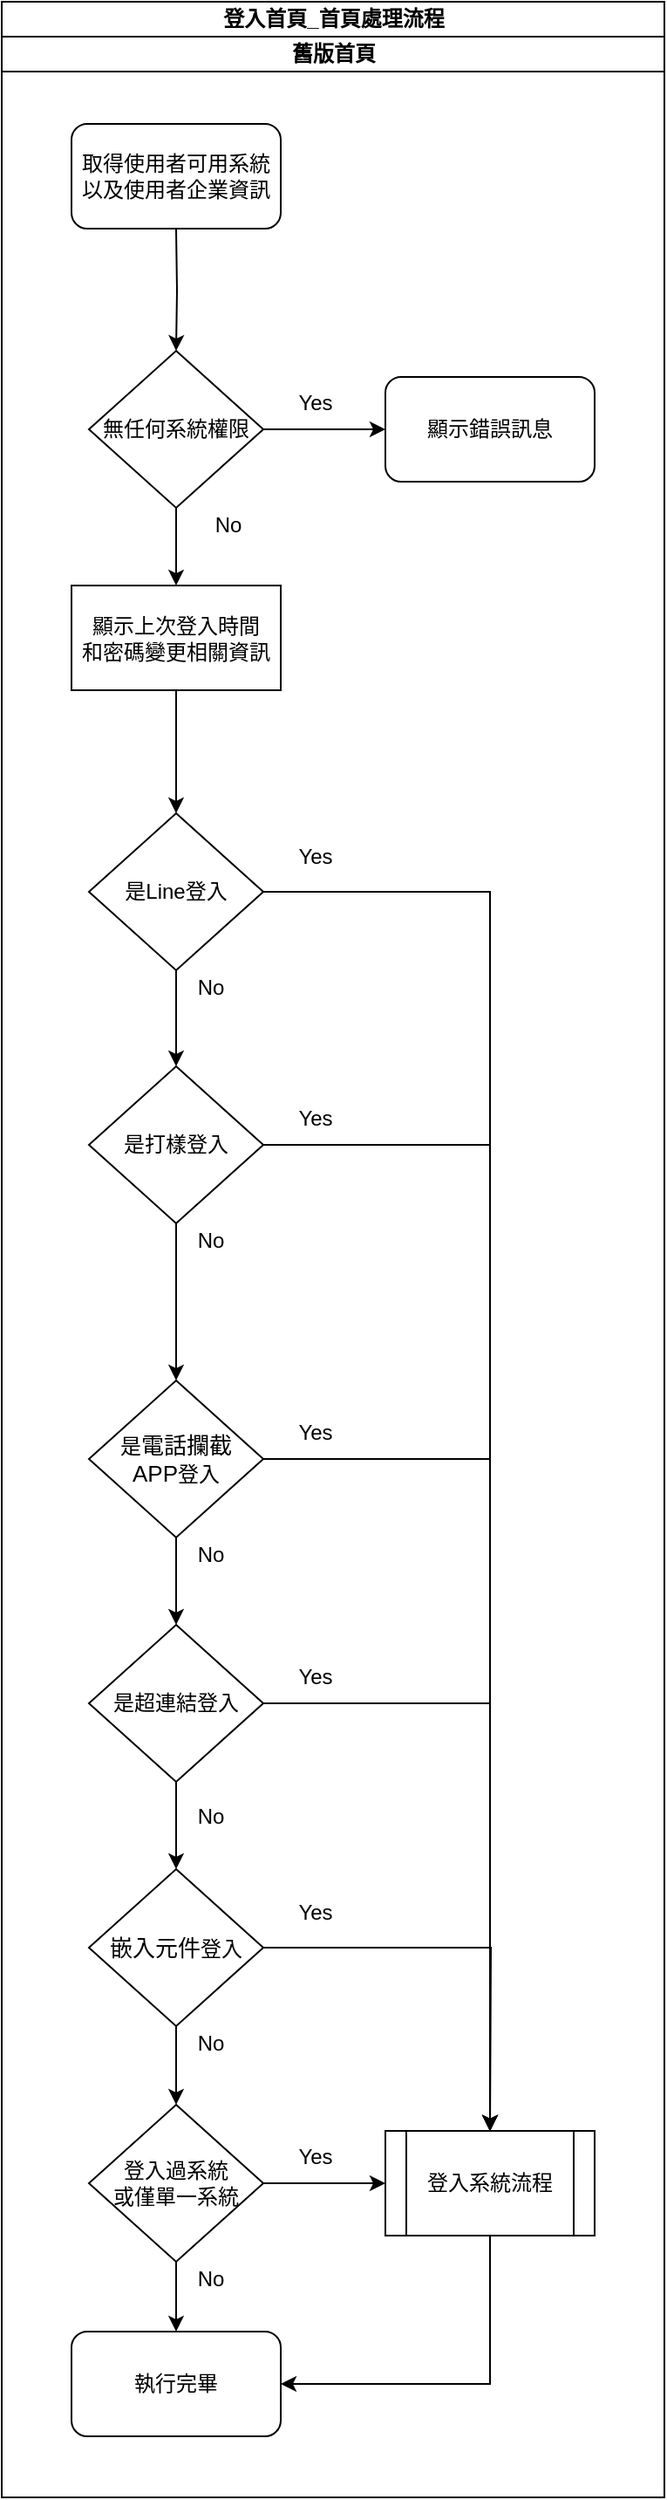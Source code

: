 <mxfile version="13.6.2" type="device" pages="2"><diagram id="DBNIm4RQtqN3EiLKd3di" name="登入首頁_首頁處理流程"><mxGraphModel dx="852" dy="494" grid="1" gridSize="10" guides="1" tooltips="1" connect="1" arrows="1" fold="1" page="1" pageScale="1" pageWidth="827" pageHeight="1169" math="0" shadow="0"><root><mxCell id="YN8yXt4G-sDqWlNucA8r-0"/><mxCell id="YN8yXt4G-sDqWlNucA8r-1" parent="YN8yXt4G-sDqWlNucA8r-0"/><mxCell id="rchO1sw4keq08kEXQglX-0" value="登入首頁_首頁處理流程" style="swimlane;html=1;childLayout=stackLayout;resizeParent=1;resizeParentMax=0;startSize=20;" vertex="1" parent="YN8yXt4G-sDqWlNucA8r-1"><mxGeometry x="110" y="30" width="380" height="1430" as="geometry"/></mxCell><mxCell id="rchO1sw4keq08kEXQglX-1" value="舊版首頁" style="swimlane;html=1;startSize=20;" vertex="1" parent="rchO1sw4keq08kEXQglX-0"><mxGeometry y="20" width="380" height="1410" as="geometry"/></mxCell><mxCell id="rchO1sw4keq08kEXQglX-4" style="edgeStyle=orthogonalEdgeStyle;rounded=0;orthogonalLoop=1;jettySize=auto;html=1;" edge="1" parent="rchO1sw4keq08kEXQglX-1" source="rchO1sw4keq08kEXQglX-6" target="rchO1sw4keq08kEXQglX-31"><mxGeometry relative="1" as="geometry"><mxPoint x="280" y="1065" as="targetPoint"/></mxGeometry></mxCell><mxCell id="rchO1sw4keq08kEXQglX-5" style="edgeStyle=orthogonalEdgeStyle;rounded=0;orthogonalLoop=1;jettySize=auto;html=1;" edge="1" parent="rchO1sw4keq08kEXQglX-1" source="rchO1sw4keq08kEXQglX-6" target="rchO1sw4keq08kEXQglX-27"><mxGeometry relative="1" as="geometry"/></mxCell><mxCell id="rchO1sw4keq08kEXQglX-11" style="edgeStyle=orthogonalEdgeStyle;rounded=0;orthogonalLoop=1;jettySize=auto;html=1;" edge="1" parent="rchO1sw4keq08kEXQglX-1" source="rchO1sw4keq08kEXQglX-12" target="rchO1sw4keq08kEXQglX-44"><mxGeometry relative="1" as="geometry"/></mxCell><mxCell id="rchO1sw4keq08kEXQglX-13" style="edgeStyle=orthogonalEdgeStyle;rounded=0;orthogonalLoop=1;jettySize=auto;html=1;" edge="1" parent="rchO1sw4keq08kEXQglX-1" source="rchO1sw4keq08kEXQglX-14" target="rchO1sw4keq08kEXQglX-16"><mxGeometry relative="1" as="geometry"/></mxCell><mxCell id="rchO1sw4keq08kEXQglX-45" value="" style="edgeStyle=orthogonalEdgeStyle;rounded=0;orthogonalLoop=1;jettySize=auto;html=1;" edge="1" parent="rchO1sw4keq08kEXQglX-1" source="rchO1sw4keq08kEXQglX-12" target="rchO1sw4keq08kEXQglX-14"><mxGeometry relative="1" as="geometry"/></mxCell><mxCell id="rchO1sw4keq08kEXQglX-50" style="edgeStyle=orthogonalEdgeStyle;rounded=0;orthogonalLoop=1;jettySize=auto;html=1;" edge="1" parent="rchO1sw4keq08kEXQglX-1" source="rchO1sw4keq08kEXQglX-16" target="rchO1sw4keq08kEXQglX-49"><mxGeometry relative="1" as="geometry"/></mxCell><mxCell id="rchO1sw4keq08kEXQglX-16" value="是Line登入" style="rhombus;whiteSpace=wrap;html=1;" vertex="1" parent="rchO1sw4keq08kEXQglX-1"><mxGeometry x="50" y="445" width="100" height="90" as="geometry"/></mxCell><mxCell id="rchO1sw4keq08kEXQglX-51" style="edgeStyle=orthogonalEdgeStyle;rounded=0;orthogonalLoop=1;jettySize=auto;html=1;" edge="1" parent="rchO1sw4keq08kEXQglX-1" source="rchO1sw4keq08kEXQglX-49" target="rchO1sw4keq08kEXQglX-6"><mxGeometry relative="1" as="geometry"/></mxCell><mxCell id="rchO1sw4keq08kEXQglX-52" style="edgeStyle=orthogonalEdgeStyle;rounded=0;orthogonalLoop=1;jettySize=auto;html=1;" edge="1" parent="rchO1sw4keq08kEXQglX-1" source="rchO1sw4keq08kEXQglX-49" target="rchO1sw4keq08kEXQglX-31"><mxGeometry relative="1" as="geometry"/></mxCell><mxCell id="rchO1sw4keq08kEXQglX-49" value="是打樣登入" style="rhombus;whiteSpace=wrap;html=1;" vertex="1" parent="rchO1sw4keq08kEXQglX-1"><mxGeometry x="50" y="590" width="100" height="90" as="geometry"/></mxCell><mxCell id="rchO1sw4keq08kEXQglX-54" value="No" style="text;html=1;strokeColor=none;fillColor=none;align=center;verticalAlign=middle;whiteSpace=wrap;rounded=0;" vertex="1" parent="rchO1sw4keq08kEXQglX-1"><mxGeometry x="100" y="535" width="40" height="20" as="geometry"/></mxCell><mxCell id="rchO1sw4keq08kEXQglX-36" value="No" style="text;html=1;strokeColor=none;fillColor=none;align=center;verticalAlign=middle;whiteSpace=wrap;rounded=0;" vertex="1" parent="rchO1sw4keq08kEXQglX-1"><mxGeometry x="100" y="680" width="40" height="20" as="geometry"/></mxCell><mxCell id="rchO1sw4keq08kEXQglX-53" value="Yes" style="text;html=1;strokeColor=none;fillColor=none;align=center;verticalAlign=middle;whiteSpace=wrap;rounded=0;" vertex="1" parent="rchO1sw4keq08kEXQglX-1"><mxGeometry x="160" y="610" width="40" height="20" as="geometry"/></mxCell><mxCell id="rchO1sw4keq08kEXQglX-39" value="Yes" style="text;html=1;strokeColor=none;fillColor=none;align=center;verticalAlign=middle;whiteSpace=wrap;rounded=0;" vertex="1" parent="rchO1sw4keq08kEXQglX-1"><mxGeometry x="160" y="460" width="40" height="20" as="geometry"/></mxCell><mxCell id="rchO1sw4keq08kEXQglX-44" value="顯示錯誤訊息" style="rounded=1;whiteSpace=wrap;html=1;" vertex="1" parent="rchO1sw4keq08kEXQglX-1"><mxGeometry x="220" y="195" width="120" height="60" as="geometry"/></mxCell><mxCell id="rchO1sw4keq08kEXQglX-41" value="Yes" style="text;html=1;strokeColor=none;fillColor=none;align=center;verticalAlign=middle;whiteSpace=wrap;rounded=0;" vertex="1" parent="rchO1sw4keq08kEXQglX-1"><mxGeometry x="160" y="200" width="40" height="20" as="geometry"/></mxCell><mxCell id="rchO1sw4keq08kEXQglX-38" value="No" style="text;html=1;strokeColor=none;fillColor=none;align=center;verticalAlign=middle;whiteSpace=wrap;rounded=0;" vertex="1" parent="rchO1sw4keq08kEXQglX-1"><mxGeometry x="110" y="270" width="40" height="20" as="geometry"/></mxCell><mxCell id="rchO1sw4keq08kEXQglX-14" value="&lt;span&gt;顯示上次登入時間&lt;/span&gt;&lt;br&gt;&lt;span&gt;和密碼變更相關資訊&lt;/span&gt;" style="whiteSpace=wrap;html=1;" vertex="1" parent="rchO1sw4keq08kEXQglX-1"><mxGeometry x="40" y="314.5" width="120" height="60" as="geometry"/></mxCell><mxCell id="rchO1sw4keq08kEXQglX-12" value="無任何系統權限" style="rhombus;whiteSpace=wrap;html=1;" vertex="1" parent="rchO1sw4keq08kEXQglX-1"><mxGeometry x="50" y="180" width="100" height="90" as="geometry"/></mxCell><mxCell id="rchO1sw4keq08kEXQglX-6" value="是&lt;span style=&quot;font-family: &amp;#34;verdana&amp;#34; , &amp;#34;arial&amp;#34; , &amp;#34;bitstream vera sans&amp;#34; , &amp;#34;helvetica&amp;#34; , sans-serif ; font-size: 13px ; text-align: left ; background-color: rgb(255 , 255 , 255)&quot;&gt;電話攔截&lt;br&gt;APP&lt;/span&gt;登入" style="rhombus;whiteSpace=wrap;html=1;" vertex="1" parent="rchO1sw4keq08kEXQglX-1"><mxGeometry x="50" y="770" width="100" height="90" as="geometry"/></mxCell><mxCell id="rchO1sw4keq08kEXQglX-9" style="edgeStyle=orthogonalEdgeStyle;rounded=0;orthogonalLoop=1;jettySize=auto;html=1;" edge="1" parent="rchO1sw4keq08kEXQglX-1" target="rchO1sw4keq08kEXQglX-12"><mxGeometry relative="1" as="geometry"><mxPoint x="100" y="110" as="sourcePoint"/><mxPoint x="100" y="160" as="targetPoint"/></mxGeometry></mxCell><mxCell id="rchO1sw4keq08kEXQglX-15" style="edgeStyle=orthogonalEdgeStyle;rounded=0;orthogonalLoop=1;jettySize=auto;html=1;" edge="1" parent="rchO1sw4keq08kEXQglX-1" source="rchO1sw4keq08kEXQglX-16" target="rchO1sw4keq08kEXQglX-31"><mxGeometry relative="1" as="geometry"><mxPoint x="280" y="1065" as="targetPoint"/></mxGeometry></mxCell><mxCell id="rchO1sw4keq08kEXQglX-17" style="edgeStyle=orthogonalEdgeStyle;rounded=0;orthogonalLoop=1;jettySize=auto;html=1;" edge="1" parent="rchO1sw4keq08kEXQglX-1" source="rchO1sw4keq08kEXQglX-19" target="rchO1sw4keq08kEXQglX-22"><mxGeometry relative="1" as="geometry"/></mxCell><mxCell id="rchO1sw4keq08kEXQglX-18" style="edgeStyle=orthogonalEdgeStyle;rounded=0;orthogonalLoop=1;jettySize=auto;html=1;" edge="1" parent="rchO1sw4keq08kEXQglX-1" source="rchO1sw4keq08kEXQglX-19"><mxGeometry relative="1" as="geometry"><mxPoint x="280" y="1200" as="targetPoint"/></mxGeometry></mxCell><mxCell id="rchO1sw4keq08kEXQglX-19" value="&lt;span style=&quot;font-family: &amp;#34;verdana&amp;#34; , &amp;#34;arial&amp;#34; , &amp;#34;bitstream vera sans&amp;#34; , &amp;#34;helvetica&amp;#34; , sans-serif ; font-size: 13px ; text-align: left ; background-color: rgb(255 , 255 , 255)&quot;&gt;嵌入元件&lt;/span&gt;&lt;span&gt;登入&lt;/span&gt;" style="rhombus;whiteSpace=wrap;html=1;" vertex="1" parent="rchO1sw4keq08kEXQglX-1"><mxGeometry x="50" y="1050" width="100" height="90" as="geometry"/></mxCell><mxCell id="rchO1sw4keq08kEXQglX-20" style="edgeStyle=orthogonalEdgeStyle;rounded=0;orthogonalLoop=1;jettySize=auto;html=1;" edge="1" parent="rchO1sw4keq08kEXQglX-1" source="rchO1sw4keq08kEXQglX-22"><mxGeometry relative="1" as="geometry"><mxPoint x="220" y="1230" as="targetPoint"/></mxGeometry></mxCell><mxCell id="rchO1sw4keq08kEXQglX-21" style="edgeStyle=orthogonalEdgeStyle;rounded=0;orthogonalLoop=1;jettySize=auto;html=1;" edge="1" parent="rchO1sw4keq08kEXQglX-1" source="rchO1sw4keq08kEXQglX-22" target="rchO1sw4keq08kEXQglX-23"><mxGeometry relative="1" as="geometry"/></mxCell><mxCell id="rchO1sw4keq08kEXQglX-22" value="登入過系統&lt;br&gt;或僅單一系統" style="rhombus;whiteSpace=wrap;html=1;" vertex="1" parent="rchO1sw4keq08kEXQglX-1"><mxGeometry x="50" y="1185" width="100" height="90" as="geometry"/></mxCell><mxCell id="rchO1sw4keq08kEXQglX-23" value="執行完畢" style="rounded=1;whiteSpace=wrap;html=1;" vertex="1" parent="rchO1sw4keq08kEXQglX-1"><mxGeometry x="40" y="1315" width="120" height="60" as="geometry"/></mxCell><mxCell id="rchO1sw4keq08kEXQglX-24" style="edgeStyle=orthogonalEdgeStyle;rounded=0;orthogonalLoop=1;jettySize=auto;html=1;entryX=1;entryY=0.5;entryDx=0;entryDy=0;exitX=0.5;exitY=1;exitDx=0;exitDy=0;" edge="1" parent="rchO1sw4keq08kEXQglX-1" source="rchO1sw4keq08kEXQglX-31" target="rchO1sw4keq08kEXQglX-23"><mxGeometry relative="1" as="geometry"/></mxCell><mxCell id="rchO1sw4keq08kEXQglX-25" style="edgeStyle=orthogonalEdgeStyle;rounded=0;orthogonalLoop=1;jettySize=auto;html=1;" edge="1" parent="rchO1sw4keq08kEXQglX-1" source="rchO1sw4keq08kEXQglX-27" target="rchO1sw4keq08kEXQglX-19"><mxGeometry relative="1" as="geometry"/></mxCell><mxCell id="rchO1sw4keq08kEXQglX-26" style="edgeStyle=orthogonalEdgeStyle;rounded=0;orthogonalLoop=1;jettySize=auto;html=1;" edge="1" parent="rchO1sw4keq08kEXQglX-1" source="rchO1sw4keq08kEXQglX-27" target="rchO1sw4keq08kEXQglX-31"><mxGeometry relative="1" as="geometry"/></mxCell><mxCell id="rchO1sw4keq08kEXQglX-27" value="是超連結登入" style="rhombus;whiteSpace=wrap;html=1;" vertex="1" parent="rchO1sw4keq08kEXQglX-1"><mxGeometry x="50" y="910" width="100" height="90" as="geometry"/></mxCell><mxCell id="rchO1sw4keq08kEXQglX-28" value="No" style="text;html=1;strokeColor=none;fillColor=none;align=center;verticalAlign=middle;whiteSpace=wrap;rounded=0;" vertex="1" parent="rchO1sw4keq08kEXQglX-1"><mxGeometry x="100" y="860" width="40" height="20" as="geometry"/></mxCell><mxCell id="rchO1sw4keq08kEXQglX-29" value="No" style="text;html=1;strokeColor=none;fillColor=none;align=center;verticalAlign=middle;whiteSpace=wrap;rounded=0;" vertex="1" parent="rchO1sw4keq08kEXQglX-1"><mxGeometry x="100" y="1010" width="40" height="20" as="geometry"/></mxCell><mxCell id="rchO1sw4keq08kEXQglX-30" value="Yes" style="text;html=1;strokeColor=none;fillColor=none;align=center;verticalAlign=middle;whiteSpace=wrap;rounded=0;" vertex="1" parent="rchO1sw4keq08kEXQglX-1"><mxGeometry x="160" y="930" width="40" height="20" as="geometry"/></mxCell><mxCell id="rchO1sw4keq08kEXQglX-31" value="登入系統流程" style="shape=process;whiteSpace=wrap;html=1;backgroundOutline=1;" vertex="1" parent="rchO1sw4keq08kEXQglX-1"><mxGeometry x="220" y="1200" width="120" height="60" as="geometry"/></mxCell><mxCell id="rchO1sw4keq08kEXQglX-32" value="Yes" style="text;html=1;strokeColor=none;fillColor=none;align=center;verticalAlign=middle;whiteSpace=wrap;rounded=0;" vertex="1" parent="rchO1sw4keq08kEXQglX-1"><mxGeometry x="160" y="1065" width="40" height="20" as="geometry"/></mxCell><mxCell id="rchO1sw4keq08kEXQglX-33" value="Yes" style="text;html=1;strokeColor=none;fillColor=none;align=center;verticalAlign=middle;whiteSpace=wrap;rounded=0;" vertex="1" parent="rchO1sw4keq08kEXQglX-1"><mxGeometry x="160" y="1205" width="40" height="20" as="geometry"/></mxCell><mxCell id="rchO1sw4keq08kEXQglX-34" value="No" style="text;html=1;strokeColor=none;fillColor=none;align=center;verticalAlign=middle;whiteSpace=wrap;rounded=0;" vertex="1" parent="rchO1sw4keq08kEXQglX-1"><mxGeometry x="100" y="1275" width="40" height="20" as="geometry"/></mxCell><mxCell id="rchO1sw4keq08kEXQglX-35" value="No" style="text;html=1;strokeColor=none;fillColor=none;align=center;verticalAlign=middle;whiteSpace=wrap;rounded=0;" vertex="1" parent="rchO1sw4keq08kEXQglX-1"><mxGeometry x="100" y="1140" width="40" height="20" as="geometry"/></mxCell><mxCell id="rchO1sw4keq08kEXQglX-37" value="&lt;span&gt;取得使用者可用系統以及使用者企業資訊&lt;/span&gt;" style="rounded=1;whiteSpace=wrap;html=1;" vertex="1" parent="rchO1sw4keq08kEXQglX-1"><mxGeometry x="40" y="50" width="120" height="60" as="geometry"/></mxCell><mxCell id="rchO1sw4keq08kEXQglX-42" value="Yes" style="text;html=1;strokeColor=none;fillColor=none;align=center;verticalAlign=middle;whiteSpace=wrap;rounded=0;" vertex="1" parent="rchO1sw4keq08kEXQglX-1"><mxGeometry x="160" y="790" width="40" height="20" as="geometry"/></mxCell></root></mxGraphModel></diagram><diagram id="j-Wvoab4doJvO_UsJodN" name="登入系統_首頁處理流程"><mxGraphModel dx="1679" dy="1663" grid="1" gridSize="10" guides="1" tooltips="1" connect="1" arrows="1" fold="1" page="1" pageScale="1" pageWidth="827" pageHeight="1169" math="0" shadow="0"><root><mxCell id="0"/><mxCell id="1" parent="0"/><mxCell id="uIBUR9z51FZOrzrUDUqg-1" value="登入系統" style="swimlane;html=1;childLayout=stackLayout;resizeParent=1;resizeParentMax=0;startSize=20;" vertex="1" parent="1"><mxGeometry x="-530" y="-90" width="370" height="1360" as="geometry"/></mxCell><mxCell id="uIBUR9z51FZOrzrUDUqg-2" value="新版首頁" style="swimlane;html=1;startSize=20;" vertex="1" parent="uIBUR9z51FZOrzrUDUqg-1"><mxGeometry y="20" width="370" height="1340" as="geometry"/></mxCell><mxCell id="uIBUR9z51FZOrzrUDUqg-3" style="edgeStyle=orthogonalEdgeStyle;rounded=0;orthogonalLoop=1;jettySize=auto;html=1;" edge="1" parent="uIBUR9z51FZOrzrUDUqg-2" source="uIBUR9z51FZOrzrUDUqg-23" target="uIBUR9z51FZOrzrUDUqg-45"><mxGeometry relative="1" as="geometry"><mxPoint x="270" y="970" as="targetPoint"/></mxGeometry></mxCell><mxCell id="uIBUR9z51FZOrzrUDUqg-4" style="edgeStyle=orthogonalEdgeStyle;rounded=0;orthogonalLoop=1;jettySize=auto;html=1;" edge="1" parent="uIBUR9z51FZOrzrUDUqg-2" source="uIBUR9z51FZOrzrUDUqg-24" target="uIBUR9z51FZOrzrUDUqg-45"><mxGeometry relative="1" as="geometry"><mxPoint x="270" y="970" as="targetPoint"/></mxGeometry></mxCell><mxCell id="uIBUR9z51FZOrzrUDUqg-5" style="edgeStyle=orthogonalEdgeStyle;rounded=0;orthogonalLoop=1;jettySize=auto;html=1;" edge="1" parent="uIBUR9z51FZOrzrUDUqg-2" source="uIBUR9z51FZOrzrUDUqg-25" target="uIBUR9z51FZOrzrUDUqg-45"><mxGeometry relative="1" as="geometry"><mxPoint x="270" y="970" as="targetPoint"/></mxGeometry></mxCell><mxCell id="uIBUR9z51FZOrzrUDUqg-6" style="edgeStyle=orthogonalEdgeStyle;rounded=0;orthogonalLoop=1;jettySize=auto;html=1;" edge="1" parent="uIBUR9z51FZOrzrUDUqg-2" source="uIBUR9z51FZOrzrUDUqg-20" target="uIBUR9z51FZOrzrUDUqg-27"><mxGeometry relative="1" as="geometry"><mxPoint x="100" y="180" as="targetPoint"/><mxPoint x="100" y="250" as="sourcePoint"/></mxGeometry></mxCell><mxCell id="uIBUR9z51FZOrzrUDUqg-9" value="" style="edgeStyle=orthogonalEdgeStyle;rounded=0;orthogonalLoop=1;jettySize=auto;html=1;" edge="1" parent="uIBUR9z51FZOrzrUDUqg-2" source="uIBUR9z51FZOrzrUDUqg-25" target="uIBUR9z51FZOrzrUDUqg-24"><mxGeometry relative="1" as="geometry"/></mxCell><mxCell id="uIBUR9z51FZOrzrUDUqg-10" value="" style="edgeStyle=orthogonalEdgeStyle;rounded=0;orthogonalLoop=1;jettySize=auto;html=1;" edge="1" parent="uIBUR9z51FZOrzrUDUqg-2" source="uIBUR9z51FZOrzrUDUqg-24" target="uIBUR9z51FZOrzrUDUqg-23"><mxGeometry relative="1" as="geometry"/></mxCell><mxCell id="uIBUR9z51FZOrzrUDUqg-11" style="edgeStyle=orthogonalEdgeStyle;rounded=0;orthogonalLoop=1;jettySize=auto;html=1;" edge="1" parent="uIBUR9z51FZOrzrUDUqg-2" source="uIBUR9z51FZOrzrUDUqg-17" target="uIBUR9z51FZOrzrUDUqg-21"><mxGeometry relative="1" as="geometry"/></mxCell><mxCell id="uIBUR9z51FZOrzrUDUqg-12" style="edgeStyle=orthogonalEdgeStyle;rounded=0;orthogonalLoop=1;jettySize=auto;html=1;" edge="1" parent="uIBUR9z51FZOrzrUDUqg-2" source="uIBUR9z51FZOrzrUDUqg-17" target="uIBUR9z51FZOrzrUDUqg-45"><mxGeometry relative="1" as="geometry"/></mxCell><mxCell id="uIBUR9z51FZOrzrUDUqg-13" style="edgeStyle=orthogonalEdgeStyle;rounded=0;orthogonalLoop=1;jettySize=auto;html=1;" edge="1" parent="uIBUR9z51FZOrzrUDUqg-2" source="uIBUR9z51FZOrzrUDUqg-21"><mxGeometry relative="1" as="geometry"><mxPoint x="100" y="1259" as="targetPoint"/></mxGeometry></mxCell><mxCell id="uIBUR9z51FZOrzrUDUqg-14" style="edgeStyle=orthogonalEdgeStyle;rounded=0;orthogonalLoop=1;jettySize=auto;html=1;" edge="1" parent="uIBUR9z51FZOrzrUDUqg-2" source="uIBUR9z51FZOrzrUDUqg-21"><mxGeometry relative="1" as="geometry"><mxPoint x="210" y="1189" as="targetPoint"/></mxGeometry></mxCell><mxCell id="uIBUR9z51FZOrzrUDUqg-15" style="edgeStyle=orthogonalEdgeStyle;rounded=0;orthogonalLoop=1;jettySize=auto;html=1;entryX=1;entryY=0.5;entryDx=0;entryDy=0;exitX=0.5;exitY=1;exitDx=0;exitDy=0;" edge="1" parent="uIBUR9z51FZOrzrUDUqg-2" source="uIBUR9z51FZOrzrUDUqg-45" target="uIBUR9z51FZOrzrUDUqg-22"><mxGeometry relative="1" as="geometry"/></mxCell><mxCell id="uIBUR9z51FZOrzrUDUqg-17" value="登入系統&lt;br&gt;啟動表單" style="rhombus;whiteSpace=wrap;html=1;rounded=0;" vertex="1" parent="uIBUR9z51FZOrzrUDUqg-2"><mxGeometry x="60" y="1019" width="80" height="80" as="geometry"/></mxCell><mxCell id="uIBUR9z51FZOrzrUDUqg-20" value="&lt;span&gt;依使用者權限取得表單清單以及系統相關設定資訊&lt;/span&gt;" style="rounded=1;whiteSpace=wrap;html=1;" vertex="1" parent="uIBUR9z51FZOrzrUDUqg-2"><mxGeometry x="40" y="60" width="120" height="60" as="geometry"/></mxCell><mxCell id="uIBUR9z51FZOrzrUDUqg-21" value="系統根節點&lt;br&gt;流程表單" style="rhombus;whiteSpace=wrap;html=1;rounded=0;" vertex="1" parent="uIBUR9z51FZOrzrUDUqg-2"><mxGeometry x="60" y="1149" width="80" height="80" as="geometry"/></mxCell><mxCell id="uIBUR9z51FZOrzrUDUqg-22" value="執行完畢" style="rounded=1;whiteSpace=wrap;html=1;" vertex="1" parent="uIBUR9z51FZOrzrUDUqg-2"><mxGeometry x="40" y="1259" width="120" height="60" as="geometry"/></mxCell><mxCell id="uIBUR9z51FZOrzrUDUqg-23" value="超連結開單" style="rhombus;whiteSpace=wrap;html=1;rounded=0;" vertex="1" parent="uIBUR9z51FZOrzrUDUqg-2"><mxGeometry x="60" y="770" width="80" height="80" as="geometry"/></mxCell><mxCell id="uIBUR9z51FZOrzrUDUqg-24" value="電話攔截&lt;br&gt;APP開單" style="rhombus;whiteSpace=wrap;html=1;rounded=0;" vertex="1" parent="uIBUR9z51FZOrzrUDUqg-2"><mxGeometry x="60" y="650" width="80" height="80" as="geometry"/></mxCell><mxCell id="uIBUR9z51FZOrzrUDUqg-25" value="打樣開單" style="rhombus;whiteSpace=wrap;html=1;rounded=0;" vertex="1" parent="uIBUR9z51FZOrzrUDUqg-2"><mxGeometry x="60" y="530" width="80" height="80" as="geometry"/></mxCell><mxCell id="uIBUR9z51FZOrzrUDUqg-26" value="嵌入元件&lt;br&gt;開單" style="rhombus;whiteSpace=wrap;html=1;rounded=0;" vertex="1" parent="uIBUR9z51FZOrzrUDUqg-2"><mxGeometry x="60" y="890" width="80" height="80" as="geometry"/></mxCell><mxCell id="uIBUR9z51FZOrzrUDUqg-30" style="edgeStyle=orthogonalEdgeStyle;rounded=0;orthogonalLoop=1;jettySize=auto;html=1;" edge="1" parent="uIBUR9z51FZOrzrUDUqg-2" source="uIBUR9z51FZOrzrUDUqg-26" target="uIBUR9z51FZOrzrUDUqg-17"><mxGeometry relative="1" as="geometry"><mxPoint x="100" y="1079" as="targetPoint"/></mxGeometry></mxCell><mxCell id="uIBUR9z51FZOrzrUDUqg-31" style="edgeStyle=orthogonalEdgeStyle;rounded=0;orthogonalLoop=1;jettySize=auto;html=1;" edge="1" parent="uIBUR9z51FZOrzrUDUqg-2" source="uIBUR9z51FZOrzrUDUqg-26" target="uIBUR9z51FZOrzrUDUqg-45"><mxGeometry relative="1" as="geometry"/></mxCell><mxCell id="uIBUR9z51FZOrzrUDUqg-32" style="edgeStyle=orthogonalEdgeStyle;rounded=0;orthogonalLoop=1;jettySize=auto;html=1;" edge="1" parent="uIBUR9z51FZOrzrUDUqg-2" source="uIBUR9z51FZOrzrUDUqg-23" target="uIBUR9z51FZOrzrUDUqg-26"><mxGeometry relative="1" as="geometry"/></mxCell><mxCell id="uIBUR9z51FZOrzrUDUqg-8" style="edgeStyle=orthogonalEdgeStyle;rounded=0;orthogonalLoop=1;jettySize=auto;html=1;" edge="1" parent="uIBUR9z51FZOrzrUDUqg-2" source="uIBUR9z51FZOrzrUDUqg-27" target="uIBUR9z51FZOrzrUDUqg-28"><mxGeometry relative="1" as="geometry"/></mxCell><mxCell id="uIBUR9z51FZOrzrUDUqg-27" value="依表單清單顯示系統主選單" style="whiteSpace=wrap;html=1;rounded=0;" vertex="1" parent="uIBUR9z51FZOrzrUDUqg-2"><mxGeometry x="40" y="180" width="120" height="60" as="geometry"/></mxCell><mxCell id="uIBUR9z51FZOrzrUDUqg-28" value="在表單編輯區&lt;br&gt;顯示系統圖示" style="whiteSpace=wrap;html=1;rounded=0;" vertex="1" parent="uIBUR9z51FZOrzrUDUqg-2"><mxGeometry x="40" y="280" width="120" height="60" as="geometry"/></mxCell><mxCell id="uIBUR9z51FZOrzrUDUqg-29" style="edgeStyle=orthogonalEdgeStyle;rounded=0;orthogonalLoop=1;jettySize=auto;html=1;" edge="1" parent="uIBUR9z51FZOrzrUDUqg-2" source="uIBUR9z51FZOrzrUDUqg-28" target="-Ndk9GjTyL-ilUhpKMBD-1"><mxGeometry relative="1" as="geometry"><mxPoint x="100" y="400" as="targetPoint"/></mxGeometry></mxCell><mxCell id="-Ndk9GjTyL-ilUhpKMBD-2" style="edgeStyle=orthogonalEdgeStyle;rounded=0;orthogonalLoop=1;jettySize=auto;html=1;" edge="1" parent="uIBUR9z51FZOrzrUDUqg-2" source="-Ndk9GjTyL-ilUhpKMBD-1" target="uIBUR9z51FZOrzrUDUqg-25"><mxGeometry relative="1" as="geometry"/></mxCell><mxCell id="-Ndk9GjTyL-ilUhpKMBD-3" style="edgeStyle=orthogonalEdgeStyle;rounded=0;orthogonalLoop=1;jettySize=auto;html=1;" edge="1" parent="uIBUR9z51FZOrzrUDUqg-2" source="-Ndk9GjTyL-ilUhpKMBD-1" target="uIBUR9z51FZOrzrUDUqg-45"><mxGeometry relative="1" as="geometry"/></mxCell><mxCell id="-Ndk9GjTyL-ilUhpKMBD-1" value="&lt;span style=&quot;font-family: &amp;#34;verdana&amp;#34; , &amp;#34;arial&amp;#34; , &amp;#34;bitstream vera sans&amp;#34; , &amp;#34;helvetica&amp;#34; , sans-serif ; font-size: 13px ; text-align: left ; background-color: rgb(255 , 255 , 255)&quot;&gt;Line&lt;br&gt;開單&lt;/span&gt;" style="rhombus;whiteSpace=wrap;html=1;rounded=0;" vertex="1" parent="uIBUR9z51FZOrzrUDUqg-2"><mxGeometry x="60" y="390" width="80" height="80" as="geometry"/></mxCell><mxCell id="uIBUR9z51FZOrzrUDUqg-33" value="No" style="text;html=1;strokeColor=none;fillColor=none;align=center;verticalAlign=middle;whiteSpace=wrap;rounded=0;" vertex="1" parent="uIBUR9z51FZOrzrUDUqg-2"><mxGeometry x="100" y="850" width="40" height="20" as="geometry"/></mxCell><mxCell id="uIBUR9z51FZOrzrUDUqg-34" value="Yes" style="text;html=1;strokeColor=none;fillColor=none;align=center;verticalAlign=middle;whiteSpace=wrap;rounded=0;" vertex="1" parent="uIBUR9z51FZOrzrUDUqg-2"><mxGeometry x="150" y="1040" width="40" height="20" as="geometry"/></mxCell><mxCell id="uIBUR9z51FZOrzrUDUqg-35" value="Yes" style="text;html=1;strokeColor=none;fillColor=none;align=center;verticalAlign=middle;whiteSpace=wrap;rounded=0;" vertex="1" parent="uIBUR9z51FZOrzrUDUqg-2"><mxGeometry x="150" y="540" width="40" height="20" as="geometry"/></mxCell><mxCell id="uIBUR9z51FZOrzrUDUqg-36" value="Yes" style="text;html=1;strokeColor=none;fillColor=none;align=center;verticalAlign=middle;whiteSpace=wrap;rounded=0;" vertex="1" parent="uIBUR9z51FZOrzrUDUqg-2"><mxGeometry x="150" y="660" width="40" height="20" as="geometry"/></mxCell><mxCell id="uIBUR9z51FZOrzrUDUqg-37" value="Yes" style="text;html=1;strokeColor=none;fillColor=none;align=center;verticalAlign=middle;whiteSpace=wrap;rounded=0;" vertex="1" parent="uIBUR9z51FZOrzrUDUqg-2"><mxGeometry x="150" y="790" width="40" height="20" as="geometry"/></mxCell><mxCell id="uIBUR9z51FZOrzrUDUqg-38" value="No" style="text;html=1;strokeColor=none;fillColor=none;align=center;verticalAlign=middle;whiteSpace=wrap;rounded=0;" vertex="1" parent="uIBUR9z51FZOrzrUDUqg-2"><mxGeometry x="100" y="730" width="40" height="20" as="geometry"/></mxCell><mxCell id="uIBUR9z51FZOrzrUDUqg-39" value="No" style="text;html=1;strokeColor=none;fillColor=none;align=center;verticalAlign=middle;whiteSpace=wrap;rounded=0;" vertex="1" parent="uIBUR9z51FZOrzrUDUqg-2"><mxGeometry x="97" y="610" width="40" height="20" as="geometry"/></mxCell><mxCell id="uIBUR9z51FZOrzrUDUqg-40" value="No" style="text;html=1;strokeColor=none;fillColor=none;align=center;verticalAlign=middle;whiteSpace=wrap;rounded=0;" vertex="1" parent="uIBUR9z51FZOrzrUDUqg-2"><mxGeometry x="100" y="970" width="40" height="20" as="geometry"/></mxCell><mxCell id="uIBUR9z51FZOrzrUDUqg-41" value="Yes" style="text;html=1;strokeColor=none;fillColor=none;align=center;verticalAlign=middle;whiteSpace=wrap;rounded=0;" vertex="1" parent="uIBUR9z51FZOrzrUDUqg-2"><mxGeometry x="150" y="910" width="40" height="20" as="geometry"/></mxCell><mxCell id="uIBUR9z51FZOrzrUDUqg-42" value="No" style="text;html=1;strokeColor=none;fillColor=none;align=center;verticalAlign=middle;whiteSpace=wrap;rounded=0;" vertex="1" parent="uIBUR9z51FZOrzrUDUqg-2"><mxGeometry x="97" y="1229" width="40" height="20" as="geometry"/></mxCell><mxCell id="uIBUR9z51FZOrzrUDUqg-43" value="No" style="text;html=1;strokeColor=none;fillColor=none;align=center;verticalAlign=middle;whiteSpace=wrap;rounded=0;" vertex="1" parent="uIBUR9z51FZOrzrUDUqg-2"><mxGeometry x="100" y="1110" width="40" height="20" as="geometry"/></mxCell><mxCell id="uIBUR9z51FZOrzrUDUqg-44" value="Yes" style="text;html=1;strokeColor=none;fillColor=none;align=center;verticalAlign=middle;whiteSpace=wrap;rounded=0;" vertex="1" parent="uIBUR9z51FZOrzrUDUqg-2"><mxGeometry x="150" y="1159" width="40" height="20" as="geometry"/></mxCell><mxCell id="-Ndk9GjTyL-ilUhpKMBD-4" value="Yes" style="text;html=1;strokeColor=none;fillColor=none;align=center;verticalAlign=middle;whiteSpace=wrap;rounded=0;" vertex="1" parent="uIBUR9z51FZOrzrUDUqg-2"><mxGeometry x="150" y="400" width="40" height="20" as="geometry"/></mxCell><mxCell id="uIBUR9z51FZOrzrUDUqg-45" value="開啟表單流程" style="shape=process;whiteSpace=wrap;html=1;backgroundOutline=1;" vertex="1" parent="uIBUR9z51FZOrzrUDUqg-2"><mxGeometry x="210" y="1159" width="120" height="60" as="geometry"/></mxCell></root></mxGraphModel></diagram></mxfile>